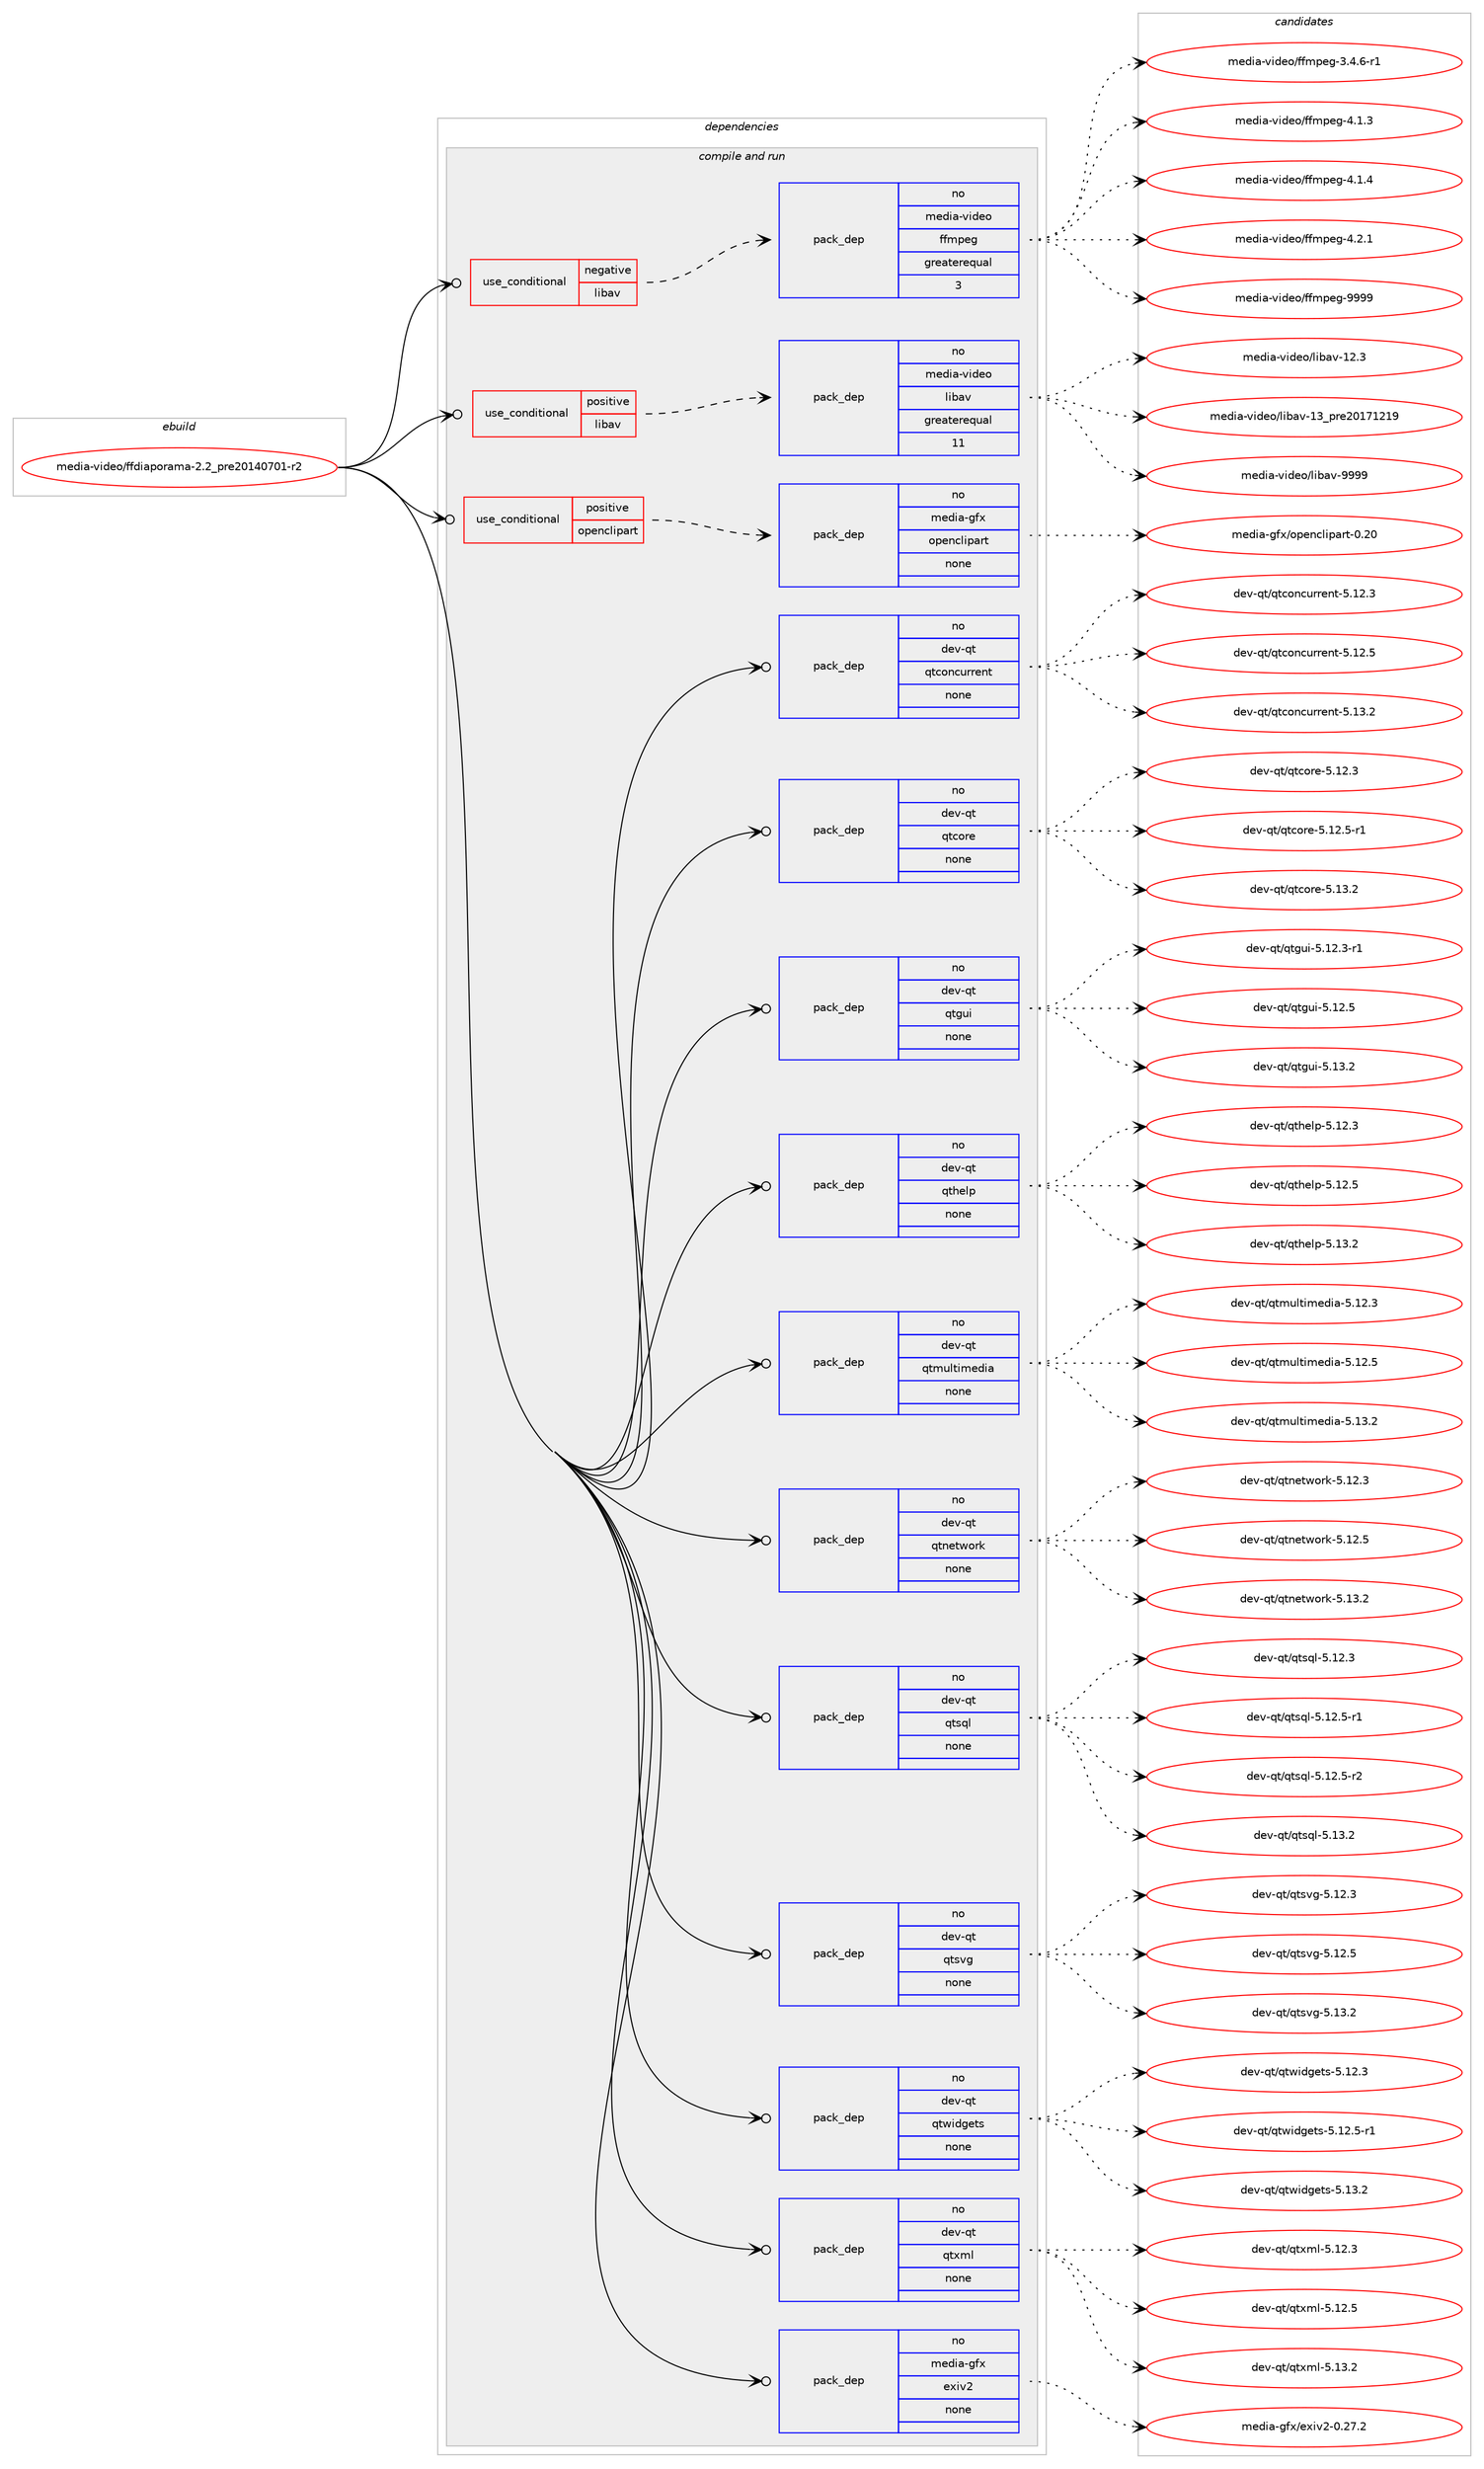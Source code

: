 digraph prolog {

# *************
# Graph options
# *************

newrank=true;
concentrate=true;
compound=true;
graph [rankdir=LR,fontname=Helvetica,fontsize=10,ranksep=1.5];#, ranksep=2.5, nodesep=0.2];
edge  [arrowhead=vee];
node  [fontname=Helvetica,fontsize=10];

# **********
# The ebuild
# **********

subgraph cluster_leftcol {
color=gray;
rank=same;
label=<<i>ebuild</i>>;
id [label="media-video/ffdiaporama-2.2_pre20140701-r2", color=red, width=4, href="../media-video/ffdiaporama-2.2_pre20140701-r2.svg"];
}

# ****************
# The dependencies
# ****************

subgraph cluster_midcol {
color=gray;
label=<<i>dependencies</i>>;
subgraph cluster_compile {
fillcolor="#eeeeee";
style=filled;
label=<<i>compile</i>>;
}
subgraph cluster_compileandrun {
fillcolor="#eeeeee";
style=filled;
label=<<i>compile and run</i>>;
subgraph cond195855 {
dependency806477 [label=<<TABLE BORDER="0" CELLBORDER="1" CELLSPACING="0" CELLPADDING="4"><TR><TD ROWSPAN="3" CELLPADDING="10">use_conditional</TD></TR><TR><TD>negative</TD></TR><TR><TD>libav</TD></TR></TABLE>>, shape=none, color=red];
subgraph pack596537 {
dependency806478 [label=<<TABLE BORDER="0" CELLBORDER="1" CELLSPACING="0" CELLPADDING="4" WIDTH="220"><TR><TD ROWSPAN="6" CELLPADDING="30">pack_dep</TD></TR><TR><TD WIDTH="110">no</TD></TR><TR><TD>media-video</TD></TR><TR><TD>ffmpeg</TD></TR><TR><TD>greaterequal</TD></TR><TR><TD>3</TD></TR></TABLE>>, shape=none, color=blue];
}
dependency806477:e -> dependency806478:w [weight=20,style="dashed",arrowhead="vee"];
}
id:e -> dependency806477:w [weight=20,style="solid",arrowhead="odotvee"];
subgraph cond195856 {
dependency806479 [label=<<TABLE BORDER="0" CELLBORDER="1" CELLSPACING="0" CELLPADDING="4"><TR><TD ROWSPAN="3" CELLPADDING="10">use_conditional</TD></TR><TR><TD>positive</TD></TR><TR><TD>libav</TD></TR></TABLE>>, shape=none, color=red];
subgraph pack596538 {
dependency806480 [label=<<TABLE BORDER="0" CELLBORDER="1" CELLSPACING="0" CELLPADDING="4" WIDTH="220"><TR><TD ROWSPAN="6" CELLPADDING="30">pack_dep</TD></TR><TR><TD WIDTH="110">no</TD></TR><TR><TD>media-video</TD></TR><TR><TD>libav</TD></TR><TR><TD>greaterequal</TD></TR><TR><TD>11</TD></TR></TABLE>>, shape=none, color=blue];
}
dependency806479:e -> dependency806480:w [weight=20,style="dashed",arrowhead="vee"];
}
id:e -> dependency806479:w [weight=20,style="solid",arrowhead="odotvee"];
subgraph cond195857 {
dependency806481 [label=<<TABLE BORDER="0" CELLBORDER="1" CELLSPACING="0" CELLPADDING="4"><TR><TD ROWSPAN="3" CELLPADDING="10">use_conditional</TD></TR><TR><TD>positive</TD></TR><TR><TD>openclipart</TD></TR></TABLE>>, shape=none, color=red];
subgraph pack596539 {
dependency806482 [label=<<TABLE BORDER="0" CELLBORDER="1" CELLSPACING="0" CELLPADDING="4" WIDTH="220"><TR><TD ROWSPAN="6" CELLPADDING="30">pack_dep</TD></TR><TR><TD WIDTH="110">no</TD></TR><TR><TD>media-gfx</TD></TR><TR><TD>openclipart</TD></TR><TR><TD>none</TD></TR><TR><TD></TD></TR></TABLE>>, shape=none, color=blue];
}
dependency806481:e -> dependency806482:w [weight=20,style="dashed",arrowhead="vee"];
}
id:e -> dependency806481:w [weight=20,style="solid",arrowhead="odotvee"];
subgraph pack596540 {
dependency806483 [label=<<TABLE BORDER="0" CELLBORDER="1" CELLSPACING="0" CELLPADDING="4" WIDTH="220"><TR><TD ROWSPAN="6" CELLPADDING="30">pack_dep</TD></TR><TR><TD WIDTH="110">no</TD></TR><TR><TD>dev-qt</TD></TR><TR><TD>qtconcurrent</TD></TR><TR><TD>none</TD></TR><TR><TD></TD></TR></TABLE>>, shape=none, color=blue];
}
id:e -> dependency806483:w [weight=20,style="solid",arrowhead="odotvee"];
subgraph pack596541 {
dependency806484 [label=<<TABLE BORDER="0" CELLBORDER="1" CELLSPACING="0" CELLPADDING="4" WIDTH="220"><TR><TD ROWSPAN="6" CELLPADDING="30">pack_dep</TD></TR><TR><TD WIDTH="110">no</TD></TR><TR><TD>dev-qt</TD></TR><TR><TD>qtcore</TD></TR><TR><TD>none</TD></TR><TR><TD></TD></TR></TABLE>>, shape=none, color=blue];
}
id:e -> dependency806484:w [weight=20,style="solid",arrowhead="odotvee"];
subgraph pack596542 {
dependency806485 [label=<<TABLE BORDER="0" CELLBORDER="1" CELLSPACING="0" CELLPADDING="4" WIDTH="220"><TR><TD ROWSPAN="6" CELLPADDING="30">pack_dep</TD></TR><TR><TD WIDTH="110">no</TD></TR><TR><TD>dev-qt</TD></TR><TR><TD>qtgui</TD></TR><TR><TD>none</TD></TR><TR><TD></TD></TR></TABLE>>, shape=none, color=blue];
}
id:e -> dependency806485:w [weight=20,style="solid",arrowhead="odotvee"];
subgraph pack596543 {
dependency806486 [label=<<TABLE BORDER="0" CELLBORDER="1" CELLSPACING="0" CELLPADDING="4" WIDTH="220"><TR><TD ROWSPAN="6" CELLPADDING="30">pack_dep</TD></TR><TR><TD WIDTH="110">no</TD></TR><TR><TD>dev-qt</TD></TR><TR><TD>qthelp</TD></TR><TR><TD>none</TD></TR><TR><TD></TD></TR></TABLE>>, shape=none, color=blue];
}
id:e -> dependency806486:w [weight=20,style="solid",arrowhead="odotvee"];
subgraph pack596544 {
dependency806487 [label=<<TABLE BORDER="0" CELLBORDER="1" CELLSPACING="0" CELLPADDING="4" WIDTH="220"><TR><TD ROWSPAN="6" CELLPADDING="30">pack_dep</TD></TR><TR><TD WIDTH="110">no</TD></TR><TR><TD>dev-qt</TD></TR><TR><TD>qtmultimedia</TD></TR><TR><TD>none</TD></TR><TR><TD></TD></TR></TABLE>>, shape=none, color=blue];
}
id:e -> dependency806487:w [weight=20,style="solid",arrowhead="odotvee"];
subgraph pack596545 {
dependency806488 [label=<<TABLE BORDER="0" CELLBORDER="1" CELLSPACING="0" CELLPADDING="4" WIDTH="220"><TR><TD ROWSPAN="6" CELLPADDING="30">pack_dep</TD></TR><TR><TD WIDTH="110">no</TD></TR><TR><TD>dev-qt</TD></TR><TR><TD>qtnetwork</TD></TR><TR><TD>none</TD></TR><TR><TD></TD></TR></TABLE>>, shape=none, color=blue];
}
id:e -> dependency806488:w [weight=20,style="solid",arrowhead="odotvee"];
subgraph pack596546 {
dependency806489 [label=<<TABLE BORDER="0" CELLBORDER="1" CELLSPACING="0" CELLPADDING="4" WIDTH="220"><TR><TD ROWSPAN="6" CELLPADDING="30">pack_dep</TD></TR><TR><TD WIDTH="110">no</TD></TR><TR><TD>dev-qt</TD></TR><TR><TD>qtsql</TD></TR><TR><TD>none</TD></TR><TR><TD></TD></TR></TABLE>>, shape=none, color=blue];
}
id:e -> dependency806489:w [weight=20,style="solid",arrowhead="odotvee"];
subgraph pack596547 {
dependency806490 [label=<<TABLE BORDER="0" CELLBORDER="1" CELLSPACING="0" CELLPADDING="4" WIDTH="220"><TR><TD ROWSPAN="6" CELLPADDING="30">pack_dep</TD></TR><TR><TD WIDTH="110">no</TD></TR><TR><TD>dev-qt</TD></TR><TR><TD>qtsvg</TD></TR><TR><TD>none</TD></TR><TR><TD></TD></TR></TABLE>>, shape=none, color=blue];
}
id:e -> dependency806490:w [weight=20,style="solid",arrowhead="odotvee"];
subgraph pack596548 {
dependency806491 [label=<<TABLE BORDER="0" CELLBORDER="1" CELLSPACING="0" CELLPADDING="4" WIDTH="220"><TR><TD ROWSPAN="6" CELLPADDING="30">pack_dep</TD></TR><TR><TD WIDTH="110">no</TD></TR><TR><TD>dev-qt</TD></TR><TR><TD>qtwidgets</TD></TR><TR><TD>none</TD></TR><TR><TD></TD></TR></TABLE>>, shape=none, color=blue];
}
id:e -> dependency806491:w [weight=20,style="solid",arrowhead="odotvee"];
subgraph pack596549 {
dependency806492 [label=<<TABLE BORDER="0" CELLBORDER="1" CELLSPACING="0" CELLPADDING="4" WIDTH="220"><TR><TD ROWSPAN="6" CELLPADDING="30">pack_dep</TD></TR><TR><TD WIDTH="110">no</TD></TR><TR><TD>dev-qt</TD></TR><TR><TD>qtxml</TD></TR><TR><TD>none</TD></TR><TR><TD></TD></TR></TABLE>>, shape=none, color=blue];
}
id:e -> dependency806492:w [weight=20,style="solid",arrowhead="odotvee"];
subgraph pack596550 {
dependency806493 [label=<<TABLE BORDER="0" CELLBORDER="1" CELLSPACING="0" CELLPADDING="4" WIDTH="220"><TR><TD ROWSPAN="6" CELLPADDING="30">pack_dep</TD></TR><TR><TD WIDTH="110">no</TD></TR><TR><TD>media-gfx</TD></TR><TR><TD>exiv2</TD></TR><TR><TD>none</TD></TR><TR><TD></TD></TR></TABLE>>, shape=none, color=blue];
}
id:e -> dependency806493:w [weight=20,style="solid",arrowhead="odotvee"];
}
subgraph cluster_run {
fillcolor="#eeeeee";
style=filled;
label=<<i>run</i>>;
}
}

# **************
# The candidates
# **************

subgraph cluster_choices {
rank=same;
color=gray;
label=<<i>candidates</i>>;

subgraph choice596537 {
color=black;
nodesep=1;
choice1091011001059745118105100101111471021021091121011034551465246544511449 [label="media-video/ffmpeg-3.4.6-r1", color=red, width=4,href="../media-video/ffmpeg-3.4.6-r1.svg"];
choice109101100105974511810510010111147102102109112101103455246494651 [label="media-video/ffmpeg-4.1.3", color=red, width=4,href="../media-video/ffmpeg-4.1.3.svg"];
choice109101100105974511810510010111147102102109112101103455246494652 [label="media-video/ffmpeg-4.1.4", color=red, width=4,href="../media-video/ffmpeg-4.1.4.svg"];
choice109101100105974511810510010111147102102109112101103455246504649 [label="media-video/ffmpeg-4.2.1", color=red, width=4,href="../media-video/ffmpeg-4.2.1.svg"];
choice1091011001059745118105100101111471021021091121011034557575757 [label="media-video/ffmpeg-9999", color=red, width=4,href="../media-video/ffmpeg-9999.svg"];
dependency806478:e -> choice1091011001059745118105100101111471021021091121011034551465246544511449:w [style=dotted,weight="100"];
dependency806478:e -> choice109101100105974511810510010111147102102109112101103455246494651:w [style=dotted,weight="100"];
dependency806478:e -> choice109101100105974511810510010111147102102109112101103455246494652:w [style=dotted,weight="100"];
dependency806478:e -> choice109101100105974511810510010111147102102109112101103455246504649:w [style=dotted,weight="100"];
dependency806478:e -> choice1091011001059745118105100101111471021021091121011034557575757:w [style=dotted,weight="100"];
}
subgraph choice596538 {
color=black;
nodesep=1;
choice10910110010597451181051001011114710810598971184549504651 [label="media-video/libav-12.3", color=red, width=4,href="../media-video/libav-12.3.svg"];
choice1091011001059745118105100101111471081059897118454951951121141015048495549504957 [label="media-video/libav-13_pre20171219", color=red, width=4,href="../media-video/libav-13_pre20171219.svg"];
choice10910110010597451181051001011114710810598971184557575757 [label="media-video/libav-9999", color=red, width=4,href="../media-video/libav-9999.svg"];
dependency806480:e -> choice10910110010597451181051001011114710810598971184549504651:w [style=dotted,weight="100"];
dependency806480:e -> choice1091011001059745118105100101111471081059897118454951951121141015048495549504957:w [style=dotted,weight="100"];
dependency806480:e -> choice10910110010597451181051001011114710810598971184557575757:w [style=dotted,weight="100"];
}
subgraph choice596539 {
color=black;
nodesep=1;
choice10910110010597451031021204711111210111099108105112971141164548465048 [label="media-gfx/openclipart-0.20", color=red, width=4,href="../media-gfx/openclipart-0.20.svg"];
dependency806482:e -> choice10910110010597451031021204711111210111099108105112971141164548465048:w [style=dotted,weight="100"];
}
subgraph choice596540 {
color=black;
nodesep=1;
choice1001011184511311647113116991111109911711411410111011645534649504651 [label="dev-qt/qtconcurrent-5.12.3", color=red, width=4,href="../dev-qt/qtconcurrent-5.12.3.svg"];
choice1001011184511311647113116991111109911711411410111011645534649504653 [label="dev-qt/qtconcurrent-5.12.5", color=red, width=4,href="../dev-qt/qtconcurrent-5.12.5.svg"];
choice1001011184511311647113116991111109911711411410111011645534649514650 [label="dev-qt/qtconcurrent-5.13.2", color=red, width=4,href="../dev-qt/qtconcurrent-5.13.2.svg"];
dependency806483:e -> choice1001011184511311647113116991111109911711411410111011645534649504651:w [style=dotted,weight="100"];
dependency806483:e -> choice1001011184511311647113116991111109911711411410111011645534649504653:w [style=dotted,weight="100"];
dependency806483:e -> choice1001011184511311647113116991111109911711411410111011645534649514650:w [style=dotted,weight="100"];
}
subgraph choice596541 {
color=black;
nodesep=1;
choice10010111845113116471131169911111410145534649504651 [label="dev-qt/qtcore-5.12.3", color=red, width=4,href="../dev-qt/qtcore-5.12.3.svg"];
choice100101118451131164711311699111114101455346495046534511449 [label="dev-qt/qtcore-5.12.5-r1", color=red, width=4,href="../dev-qt/qtcore-5.12.5-r1.svg"];
choice10010111845113116471131169911111410145534649514650 [label="dev-qt/qtcore-5.13.2", color=red, width=4,href="../dev-qt/qtcore-5.13.2.svg"];
dependency806484:e -> choice10010111845113116471131169911111410145534649504651:w [style=dotted,weight="100"];
dependency806484:e -> choice100101118451131164711311699111114101455346495046534511449:w [style=dotted,weight="100"];
dependency806484:e -> choice10010111845113116471131169911111410145534649514650:w [style=dotted,weight="100"];
}
subgraph choice596542 {
color=black;
nodesep=1;
choice1001011184511311647113116103117105455346495046514511449 [label="dev-qt/qtgui-5.12.3-r1", color=red, width=4,href="../dev-qt/qtgui-5.12.3-r1.svg"];
choice100101118451131164711311610311710545534649504653 [label="dev-qt/qtgui-5.12.5", color=red, width=4,href="../dev-qt/qtgui-5.12.5.svg"];
choice100101118451131164711311610311710545534649514650 [label="dev-qt/qtgui-5.13.2", color=red, width=4,href="../dev-qt/qtgui-5.13.2.svg"];
dependency806485:e -> choice1001011184511311647113116103117105455346495046514511449:w [style=dotted,weight="100"];
dependency806485:e -> choice100101118451131164711311610311710545534649504653:w [style=dotted,weight="100"];
dependency806485:e -> choice100101118451131164711311610311710545534649514650:w [style=dotted,weight="100"];
}
subgraph choice596543 {
color=black;
nodesep=1;
choice100101118451131164711311610410110811245534649504651 [label="dev-qt/qthelp-5.12.3", color=red, width=4,href="../dev-qt/qthelp-5.12.3.svg"];
choice100101118451131164711311610410110811245534649504653 [label="dev-qt/qthelp-5.12.5", color=red, width=4,href="../dev-qt/qthelp-5.12.5.svg"];
choice100101118451131164711311610410110811245534649514650 [label="dev-qt/qthelp-5.13.2", color=red, width=4,href="../dev-qt/qthelp-5.13.2.svg"];
dependency806486:e -> choice100101118451131164711311610410110811245534649504651:w [style=dotted,weight="100"];
dependency806486:e -> choice100101118451131164711311610410110811245534649504653:w [style=dotted,weight="100"];
dependency806486:e -> choice100101118451131164711311610410110811245534649514650:w [style=dotted,weight="100"];
}
subgraph choice596544 {
color=black;
nodesep=1;
choice10010111845113116471131161091171081161051091011001059745534649504651 [label="dev-qt/qtmultimedia-5.12.3", color=red, width=4,href="../dev-qt/qtmultimedia-5.12.3.svg"];
choice10010111845113116471131161091171081161051091011001059745534649504653 [label="dev-qt/qtmultimedia-5.12.5", color=red, width=4,href="../dev-qt/qtmultimedia-5.12.5.svg"];
choice10010111845113116471131161091171081161051091011001059745534649514650 [label="dev-qt/qtmultimedia-5.13.2", color=red, width=4,href="../dev-qt/qtmultimedia-5.13.2.svg"];
dependency806487:e -> choice10010111845113116471131161091171081161051091011001059745534649504651:w [style=dotted,weight="100"];
dependency806487:e -> choice10010111845113116471131161091171081161051091011001059745534649504653:w [style=dotted,weight="100"];
dependency806487:e -> choice10010111845113116471131161091171081161051091011001059745534649514650:w [style=dotted,weight="100"];
}
subgraph choice596545 {
color=black;
nodesep=1;
choice100101118451131164711311611010111611911111410745534649504651 [label="dev-qt/qtnetwork-5.12.3", color=red, width=4,href="../dev-qt/qtnetwork-5.12.3.svg"];
choice100101118451131164711311611010111611911111410745534649504653 [label="dev-qt/qtnetwork-5.12.5", color=red, width=4,href="../dev-qt/qtnetwork-5.12.5.svg"];
choice100101118451131164711311611010111611911111410745534649514650 [label="dev-qt/qtnetwork-5.13.2", color=red, width=4,href="../dev-qt/qtnetwork-5.13.2.svg"];
dependency806488:e -> choice100101118451131164711311611010111611911111410745534649504651:w [style=dotted,weight="100"];
dependency806488:e -> choice100101118451131164711311611010111611911111410745534649504653:w [style=dotted,weight="100"];
dependency806488:e -> choice100101118451131164711311611010111611911111410745534649514650:w [style=dotted,weight="100"];
}
subgraph choice596546 {
color=black;
nodesep=1;
choice100101118451131164711311611511310845534649504651 [label="dev-qt/qtsql-5.12.3", color=red, width=4,href="../dev-qt/qtsql-5.12.3.svg"];
choice1001011184511311647113116115113108455346495046534511449 [label="dev-qt/qtsql-5.12.5-r1", color=red, width=4,href="../dev-qt/qtsql-5.12.5-r1.svg"];
choice1001011184511311647113116115113108455346495046534511450 [label="dev-qt/qtsql-5.12.5-r2", color=red, width=4,href="../dev-qt/qtsql-5.12.5-r2.svg"];
choice100101118451131164711311611511310845534649514650 [label="dev-qt/qtsql-5.13.2", color=red, width=4,href="../dev-qt/qtsql-5.13.2.svg"];
dependency806489:e -> choice100101118451131164711311611511310845534649504651:w [style=dotted,weight="100"];
dependency806489:e -> choice1001011184511311647113116115113108455346495046534511449:w [style=dotted,weight="100"];
dependency806489:e -> choice1001011184511311647113116115113108455346495046534511450:w [style=dotted,weight="100"];
dependency806489:e -> choice100101118451131164711311611511310845534649514650:w [style=dotted,weight="100"];
}
subgraph choice596547 {
color=black;
nodesep=1;
choice100101118451131164711311611511810345534649504651 [label="dev-qt/qtsvg-5.12.3", color=red, width=4,href="../dev-qt/qtsvg-5.12.3.svg"];
choice100101118451131164711311611511810345534649504653 [label="dev-qt/qtsvg-5.12.5", color=red, width=4,href="../dev-qt/qtsvg-5.12.5.svg"];
choice100101118451131164711311611511810345534649514650 [label="dev-qt/qtsvg-5.13.2", color=red, width=4,href="../dev-qt/qtsvg-5.13.2.svg"];
dependency806490:e -> choice100101118451131164711311611511810345534649504651:w [style=dotted,weight="100"];
dependency806490:e -> choice100101118451131164711311611511810345534649504653:w [style=dotted,weight="100"];
dependency806490:e -> choice100101118451131164711311611511810345534649514650:w [style=dotted,weight="100"];
}
subgraph choice596548 {
color=black;
nodesep=1;
choice100101118451131164711311611910510010310111611545534649504651 [label="dev-qt/qtwidgets-5.12.3", color=red, width=4,href="../dev-qt/qtwidgets-5.12.3.svg"];
choice1001011184511311647113116119105100103101116115455346495046534511449 [label="dev-qt/qtwidgets-5.12.5-r1", color=red, width=4,href="../dev-qt/qtwidgets-5.12.5-r1.svg"];
choice100101118451131164711311611910510010310111611545534649514650 [label="dev-qt/qtwidgets-5.13.2", color=red, width=4,href="../dev-qt/qtwidgets-5.13.2.svg"];
dependency806491:e -> choice100101118451131164711311611910510010310111611545534649504651:w [style=dotted,weight="100"];
dependency806491:e -> choice1001011184511311647113116119105100103101116115455346495046534511449:w [style=dotted,weight="100"];
dependency806491:e -> choice100101118451131164711311611910510010310111611545534649514650:w [style=dotted,weight="100"];
}
subgraph choice596549 {
color=black;
nodesep=1;
choice100101118451131164711311612010910845534649504651 [label="dev-qt/qtxml-5.12.3", color=red, width=4,href="../dev-qt/qtxml-5.12.3.svg"];
choice100101118451131164711311612010910845534649504653 [label="dev-qt/qtxml-5.12.5", color=red, width=4,href="../dev-qt/qtxml-5.12.5.svg"];
choice100101118451131164711311612010910845534649514650 [label="dev-qt/qtxml-5.13.2", color=red, width=4,href="../dev-qt/qtxml-5.13.2.svg"];
dependency806492:e -> choice100101118451131164711311612010910845534649504651:w [style=dotted,weight="100"];
dependency806492:e -> choice100101118451131164711311612010910845534649504653:w [style=dotted,weight="100"];
dependency806492:e -> choice100101118451131164711311612010910845534649514650:w [style=dotted,weight="100"];
}
subgraph choice596550 {
color=black;
nodesep=1;
choice1091011001059745103102120471011201051185045484650554650 [label="media-gfx/exiv2-0.27.2", color=red, width=4,href="../media-gfx/exiv2-0.27.2.svg"];
dependency806493:e -> choice1091011001059745103102120471011201051185045484650554650:w [style=dotted,weight="100"];
}
}

}
